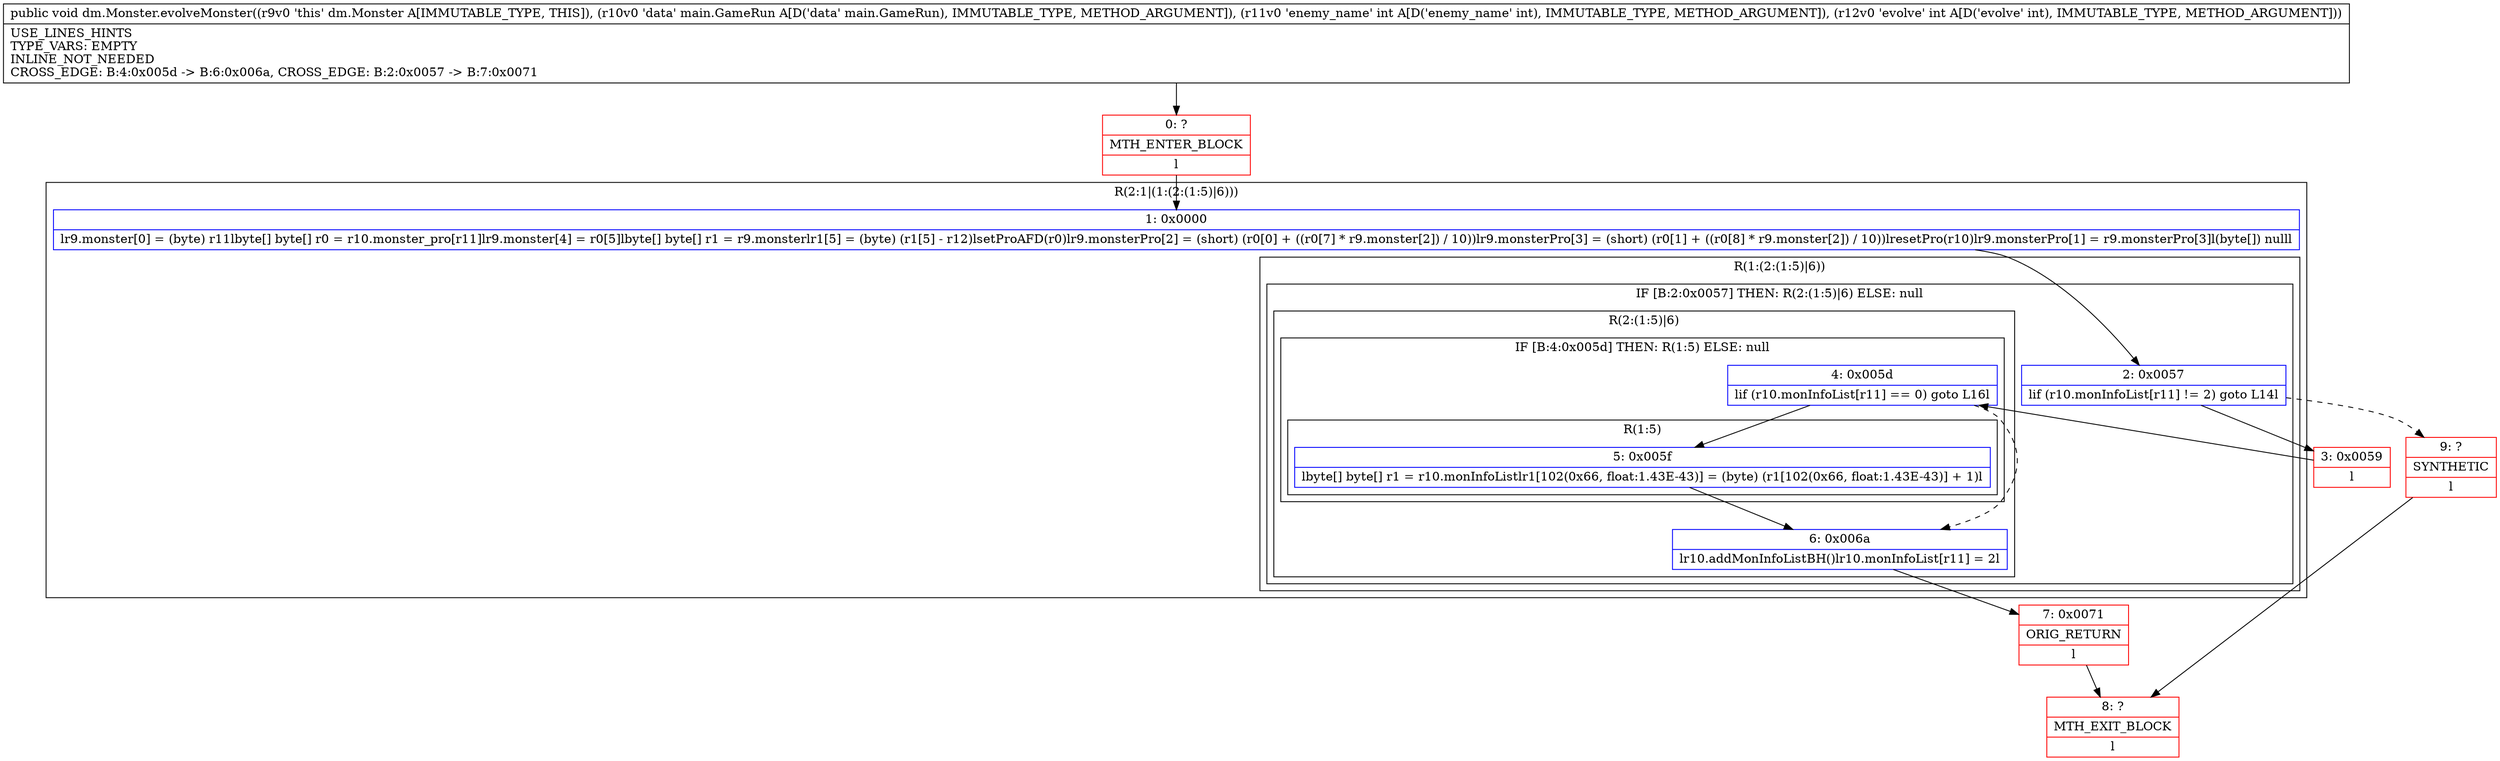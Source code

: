 digraph "CFG fordm.Monster.evolveMonster(Lmain\/GameRun;II)V" {
subgraph cluster_Region_494166971 {
label = "R(2:1|(1:(2:(1:5)|6)))";
node [shape=record,color=blue];
Node_1 [shape=record,label="{1\:\ 0x0000|lr9.monster[0] = (byte) r11lbyte[] byte[] r0 = r10.monster_pro[r11]lr9.monster[4] = r0[5]lbyte[] byte[] r1 = r9.monsterlr1[5] = (byte) (r1[5] \- r12)lsetProAFD(r0)lr9.monsterPro[2] = (short) (r0[0] + ((r0[7] * r9.monster[2]) \/ 10))lr9.monsterPro[3] = (short) (r0[1] + ((r0[8] * r9.monster[2]) \/ 10))lresetPro(r10)lr9.monsterPro[1] = r9.monsterPro[3]l(byte[]) nulll}"];
subgraph cluster_Region_305068025 {
label = "R(1:(2:(1:5)|6))";
node [shape=record,color=blue];
subgraph cluster_IfRegion_885064623 {
label = "IF [B:2:0x0057] THEN: R(2:(1:5)|6) ELSE: null";
node [shape=record,color=blue];
Node_2 [shape=record,label="{2\:\ 0x0057|lif (r10.monInfoList[r11] != 2) goto L14l}"];
subgraph cluster_Region_1624989514 {
label = "R(2:(1:5)|6)";
node [shape=record,color=blue];
subgraph cluster_IfRegion_643462443 {
label = "IF [B:4:0x005d] THEN: R(1:5) ELSE: null";
node [shape=record,color=blue];
Node_4 [shape=record,label="{4\:\ 0x005d|lif (r10.monInfoList[r11] == 0) goto L16l}"];
subgraph cluster_Region_981054464 {
label = "R(1:5)";
node [shape=record,color=blue];
Node_5 [shape=record,label="{5\:\ 0x005f|lbyte[] byte[] r1 = r10.monInfoListlr1[102(0x66, float:1.43E\-43)] = (byte) (r1[102(0x66, float:1.43E\-43)] + 1)l}"];
}
}
Node_6 [shape=record,label="{6\:\ 0x006a|lr10.addMonInfoListBH()lr10.monInfoList[r11] = 2l}"];
}
}
}
}
Node_0 [shape=record,color=red,label="{0\:\ ?|MTH_ENTER_BLOCK\l|l}"];
Node_3 [shape=record,color=red,label="{3\:\ 0x0059|l}"];
Node_7 [shape=record,color=red,label="{7\:\ 0x0071|ORIG_RETURN\l|l}"];
Node_8 [shape=record,color=red,label="{8\:\ ?|MTH_EXIT_BLOCK\l|l}"];
Node_9 [shape=record,color=red,label="{9\:\ ?|SYNTHETIC\l|l}"];
MethodNode[shape=record,label="{public void dm.Monster.evolveMonster((r9v0 'this' dm.Monster A[IMMUTABLE_TYPE, THIS]), (r10v0 'data' main.GameRun A[D('data' main.GameRun), IMMUTABLE_TYPE, METHOD_ARGUMENT]), (r11v0 'enemy_name' int A[D('enemy_name' int), IMMUTABLE_TYPE, METHOD_ARGUMENT]), (r12v0 'evolve' int A[D('evolve' int), IMMUTABLE_TYPE, METHOD_ARGUMENT]))  | USE_LINES_HINTS\lTYPE_VARS: EMPTY\lINLINE_NOT_NEEDED\lCROSS_EDGE: B:4:0x005d \-\> B:6:0x006a, CROSS_EDGE: B:2:0x0057 \-\> B:7:0x0071\l}"];
MethodNode -> Node_0;
Node_1 -> Node_2;
Node_2 -> Node_3;
Node_2 -> Node_9[style=dashed];
Node_4 -> Node_5;
Node_4 -> Node_6[style=dashed];
Node_5 -> Node_6;
Node_6 -> Node_7;
Node_0 -> Node_1;
Node_3 -> Node_4;
Node_7 -> Node_8;
Node_9 -> Node_8;
}

